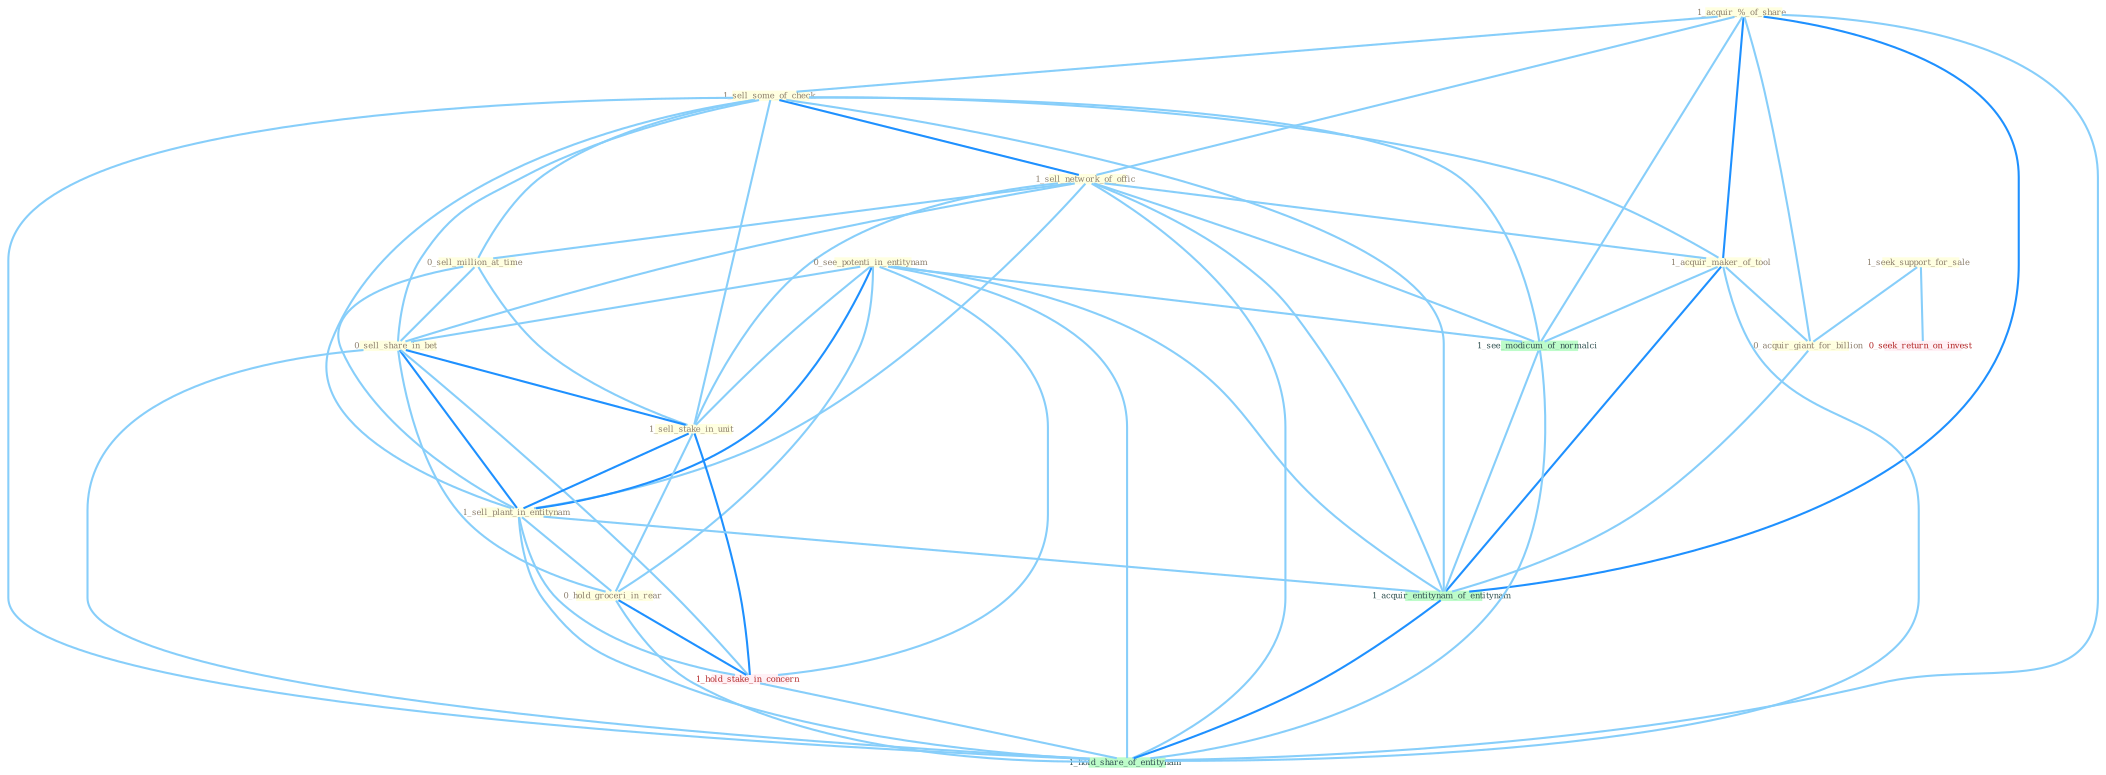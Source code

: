 Graph G{ 
    node
    [shape=polygon,style=filled,width=.5,height=.06,color="#BDFCC9",fixedsize=true,fontsize=4,
    fontcolor="#2f4f4f"];
    {node
    [color="#ffffe0", fontcolor="#8b7d6b"] "1_acquir_%_of_share " "1_sell_some_of_check " "1_sell_network_of_offic " "0_sell_million_at_time " "1_acquir_maker_of_tool " "0_see_potenti_in_entitynam " "0_sell_share_in_bet " "1_sell_stake_in_unit " "1_sell_plant_in_entitynam " "0_hold_groceri_in_rear " "1_seek_support_for_sale " "0_acquir_giant_for_billion "}
{node [color="#fff0f5", fontcolor="#b22222"] "1_hold_stake_in_concern " "0_seek_return_on_invest "}
edge [color="#B0E2FF"];

	"1_acquir_%_of_share " -- "1_sell_some_of_check " [w="1", color="#87cefa" ];
	"1_acquir_%_of_share " -- "1_sell_network_of_offic " [w="1", color="#87cefa" ];
	"1_acquir_%_of_share " -- "1_acquir_maker_of_tool " [w="2", color="#1e90ff" , len=0.8];
	"1_acquir_%_of_share " -- "0_acquir_giant_for_billion " [w="1", color="#87cefa" ];
	"1_acquir_%_of_share " -- "1_see_modicum_of_normalci " [w="1", color="#87cefa" ];
	"1_acquir_%_of_share " -- "1_acquir_entitynam_of_entitynam " [w="2", color="#1e90ff" , len=0.8];
	"1_acquir_%_of_share " -- "1_hold_share_of_entitynam " [w="1", color="#87cefa" ];
	"1_sell_some_of_check " -- "1_sell_network_of_offic " [w="2", color="#1e90ff" , len=0.8];
	"1_sell_some_of_check " -- "0_sell_million_at_time " [w="1", color="#87cefa" ];
	"1_sell_some_of_check " -- "1_acquir_maker_of_tool " [w="1", color="#87cefa" ];
	"1_sell_some_of_check " -- "0_sell_share_in_bet " [w="1", color="#87cefa" ];
	"1_sell_some_of_check " -- "1_sell_stake_in_unit " [w="1", color="#87cefa" ];
	"1_sell_some_of_check " -- "1_sell_plant_in_entitynam " [w="1", color="#87cefa" ];
	"1_sell_some_of_check " -- "1_see_modicum_of_normalci " [w="1", color="#87cefa" ];
	"1_sell_some_of_check " -- "1_acquir_entitynam_of_entitynam " [w="1", color="#87cefa" ];
	"1_sell_some_of_check " -- "1_hold_share_of_entitynam " [w="1", color="#87cefa" ];
	"1_sell_network_of_offic " -- "0_sell_million_at_time " [w="1", color="#87cefa" ];
	"1_sell_network_of_offic " -- "1_acquir_maker_of_tool " [w="1", color="#87cefa" ];
	"1_sell_network_of_offic " -- "0_sell_share_in_bet " [w="1", color="#87cefa" ];
	"1_sell_network_of_offic " -- "1_sell_stake_in_unit " [w="1", color="#87cefa" ];
	"1_sell_network_of_offic " -- "1_sell_plant_in_entitynam " [w="1", color="#87cefa" ];
	"1_sell_network_of_offic " -- "1_see_modicum_of_normalci " [w="1", color="#87cefa" ];
	"1_sell_network_of_offic " -- "1_acquir_entitynam_of_entitynam " [w="1", color="#87cefa" ];
	"1_sell_network_of_offic " -- "1_hold_share_of_entitynam " [w="1", color="#87cefa" ];
	"0_sell_million_at_time " -- "0_sell_share_in_bet " [w="1", color="#87cefa" ];
	"0_sell_million_at_time " -- "1_sell_stake_in_unit " [w="1", color="#87cefa" ];
	"0_sell_million_at_time " -- "1_sell_plant_in_entitynam " [w="1", color="#87cefa" ];
	"1_acquir_maker_of_tool " -- "0_acquir_giant_for_billion " [w="1", color="#87cefa" ];
	"1_acquir_maker_of_tool " -- "1_see_modicum_of_normalci " [w="1", color="#87cefa" ];
	"1_acquir_maker_of_tool " -- "1_acquir_entitynam_of_entitynam " [w="2", color="#1e90ff" , len=0.8];
	"1_acquir_maker_of_tool " -- "1_hold_share_of_entitynam " [w="1", color="#87cefa" ];
	"0_see_potenti_in_entitynam " -- "0_sell_share_in_bet " [w="1", color="#87cefa" ];
	"0_see_potenti_in_entitynam " -- "1_sell_stake_in_unit " [w="1", color="#87cefa" ];
	"0_see_potenti_in_entitynam " -- "1_sell_plant_in_entitynam " [w="2", color="#1e90ff" , len=0.8];
	"0_see_potenti_in_entitynam " -- "0_hold_groceri_in_rear " [w="1", color="#87cefa" ];
	"0_see_potenti_in_entitynam " -- "1_hold_stake_in_concern " [w="1", color="#87cefa" ];
	"0_see_potenti_in_entitynam " -- "1_see_modicum_of_normalci " [w="1", color="#87cefa" ];
	"0_see_potenti_in_entitynam " -- "1_acquir_entitynam_of_entitynam " [w="1", color="#87cefa" ];
	"0_see_potenti_in_entitynam " -- "1_hold_share_of_entitynam " [w="1", color="#87cefa" ];
	"0_sell_share_in_bet " -- "1_sell_stake_in_unit " [w="2", color="#1e90ff" , len=0.8];
	"0_sell_share_in_bet " -- "1_sell_plant_in_entitynam " [w="2", color="#1e90ff" , len=0.8];
	"0_sell_share_in_bet " -- "0_hold_groceri_in_rear " [w="1", color="#87cefa" ];
	"0_sell_share_in_bet " -- "1_hold_stake_in_concern " [w="1", color="#87cefa" ];
	"0_sell_share_in_bet " -- "1_hold_share_of_entitynam " [w="1", color="#87cefa" ];
	"1_sell_stake_in_unit " -- "1_sell_plant_in_entitynam " [w="2", color="#1e90ff" , len=0.8];
	"1_sell_stake_in_unit " -- "0_hold_groceri_in_rear " [w="1", color="#87cefa" ];
	"1_sell_stake_in_unit " -- "1_hold_stake_in_concern " [w="2", color="#1e90ff" , len=0.8];
	"1_sell_plant_in_entitynam " -- "0_hold_groceri_in_rear " [w="1", color="#87cefa" ];
	"1_sell_plant_in_entitynam " -- "1_hold_stake_in_concern " [w="1", color="#87cefa" ];
	"1_sell_plant_in_entitynam " -- "1_acquir_entitynam_of_entitynam " [w="1", color="#87cefa" ];
	"1_sell_plant_in_entitynam " -- "1_hold_share_of_entitynam " [w="1", color="#87cefa" ];
	"0_hold_groceri_in_rear " -- "1_hold_stake_in_concern " [w="2", color="#1e90ff" , len=0.8];
	"0_hold_groceri_in_rear " -- "1_hold_share_of_entitynam " [w="1", color="#87cefa" ];
	"1_seek_support_for_sale " -- "0_acquir_giant_for_billion " [w="1", color="#87cefa" ];
	"1_seek_support_for_sale " -- "0_seek_return_on_invest " [w="1", color="#87cefa" ];
	"0_acquir_giant_for_billion " -- "1_acquir_entitynam_of_entitynam " [w="1", color="#87cefa" ];
	"1_hold_stake_in_concern " -- "1_hold_share_of_entitynam " [w="1", color="#87cefa" ];
	"1_see_modicum_of_normalci " -- "1_acquir_entitynam_of_entitynam " [w="1", color="#87cefa" ];
	"1_see_modicum_of_normalci " -- "1_hold_share_of_entitynam " [w="1", color="#87cefa" ];
	"1_acquir_entitynam_of_entitynam " -- "1_hold_share_of_entitynam " [w="2", color="#1e90ff" , len=0.8];
}